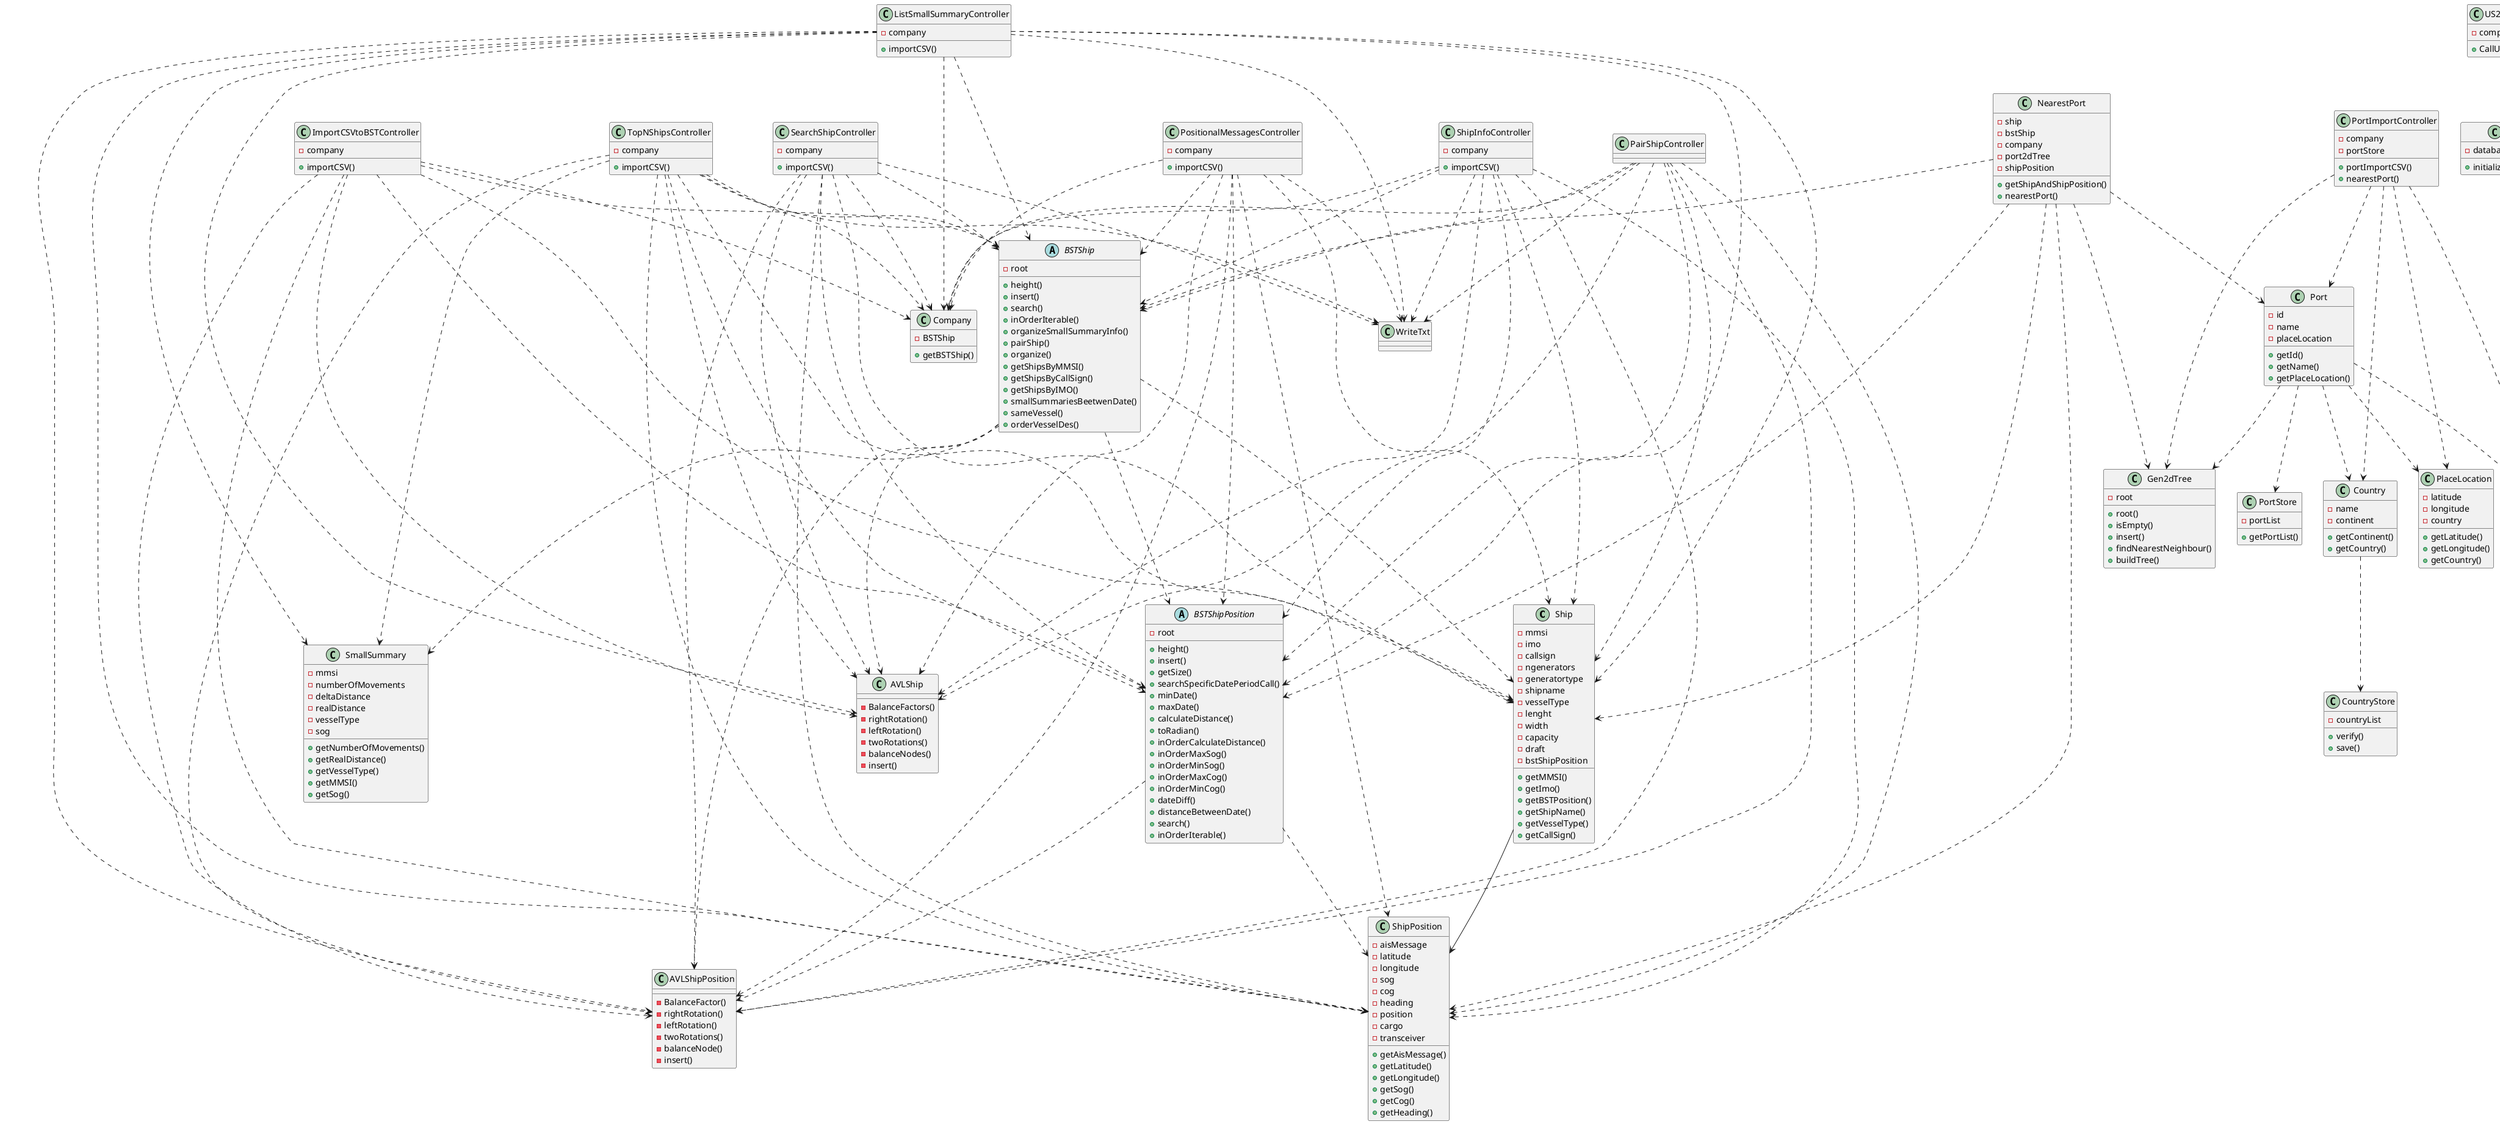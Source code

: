 @startuml
'https://plantuml.com/class-diagram




class Ship{
-mmsi
-imo
-callsign
-ngenerators
-generatortype
-shipname
-vesselType
-lenght
-width
-capacity
-draft
-bstShipPosition
+getMMSI()
+getImo()
+getBSTPosition()
+getShipName()
+getVesselType()
+getCallSign()


}

class Company{
-BSTShip
+getBSTShip()
}

class ShipPosition{
-aisMessage
-latitude
-longitude
-sog
-cog
-heading
-position
-cargo
-transceiver
+getAisMessage()
+getLatitude()
+getLongitude()
+getSog()
+getCog()
+getHeading()

}
abstract BSTShip{
-root
+height()
+insert()
+search()
+inOrderIterable()
+organizeSmallSummaryInfo()
+pairShip()
+organize()
+getShipsByMMSI()
+getShipsByCallSign()
+getShipsByIMO()
+smallSummariesBeetwenDate()
+sameVessel()
+orderVesselDes()
}

abstract BSTShipPosition {
-root
+height()
+insert()
+getSize()
+searchSpecificDatePeriodCall()
+minDate()
+maxDate()
+calculateDistance()
+toRadian()
+inOrderCalculateDistance()
+inOrderMaxSog()
+inOrderMinSog()
+inOrderMaxCog()
+inOrderMinCog()
+dateDiff()
+distanceBetweenDate()
+search()
+inOrderIterable()
}
class AVLShip{
-BalanceFactors()
-rightRotation()
-leftRotation()
-twoRotations()
-balanceNodes()
-insert()
}
class AVLShipPosition{
-BalanceFactor()
-rightRotation()
-leftRotation()
-twoRotations()
-balanceNode()
-insert()
}
class SmallSummary{
-mmsi
-numberOfMovements
-deltaDistance
-realDistance
-vesselType
-sog
+getNumberOfMovements()
+getRealDistance()
+getVesselType()
+getMMSI()
+getSog()
}

class ImportCSVtoBSTController{
-company
+importCSV()
}
class ListSmallSummaryController{
-company
+importCSV()
}
class PositionalMessagesController{
-company
+importCSV()
}
class SearchShipController{
-company
+importCSV()
}
class ShipInfoController{
-company
+importCSV()
}
class TopNShipsController{
-company
+importCSV()
}
class NearestPort{
-ship
-bstShip
-company
-port2dTree
-shipPosition
+getShipAndShipPosition()
+nearestPort()
}
class PortImportController{
-company
-portStore
+portImportCSV()
+nearestPort()
}
class US204Controller{
-company
+CallUs204()
}
class US205Controller{
-company
+CallUs205()
}
class US206Controller{
-company
+CallUs206()
}
class US207Controller{
-company
+CallUs207()
}
class US208Controller{
-company
+CallUs208()
}
class US209Controller{
-company
+CallUs209()
}
class US210Controller{
-company
+CallUs210()
}
class US210{
-databaseConnection
+initialize()
}
class US209{
-databaseConnection
+initialize()
}
class US208{
-databaseConnection
+initialize()
}
class US207{
-databaseConnection
+initialize()
}
class US206{
-databaseConnection
+initialize()
}
class US205{
-databaseConnection
+initialize()
}
class US204{
-databaseConnection
+initialize()
}
class Country{
-name
-continent
+getContinent()
+getCountry()
}
class CountryStore{
-countryList
+verify()
+save()
}
class Gen2dTree{
-root
+root()
+isEmpty()
+insert()
+findNearestNeighbour()
+buildTree()

}
class PlaceLocation{
-latitude
-longitude
-country
+getLatitude()
+getLongitude()
+getCountry()
}
class Port{
-id
-name
-placeLocation
+getId()
+getName()
+getPlaceLocation()
}

class Port2dTree{

}
class PortStore{
-portList
+getPortList()
}

US204Controller ..> US204
US205Controller ..> US205
US206Controller ..> US206
US207Controller ..> US207
US208Controller ..> US208
US209Controller ..> US209
US210Controller ..> US210


PortImportController ..> Port
PortImportController ..> Country
PortImportController ..> PlaceLocation
PortImportController ..>Gen2dTree
PortImportController ..>Port2dTree

Port ..> Country
Port ..> PlaceLocation

Port ..>Gen2dTree
Port ..>Port2dTree

Country ..> CountryStore
Port ..> PortStore


NearestPort ..> Ship
NearestPort ..> BSTShip
NearestPort ..> BSTShipPosition
NearestPort ..> ShipPosition
NearestPort ..> Port
NearestPort ..> Gen2dTree


ImportCSVtoBSTController ..> Company
ImportCSVtoBSTController ..> BSTShip
ImportCSVtoBSTController ..> BSTShipPosition 
ImportCSVtoBSTController ..> ShipPosition
ImportCSVtoBSTController ..> AVLShip
ImportCSVtoBSTController ..> AVLShipPosition
ImportCSVtoBSTController ..> Ship


ListSmallSummaryController ...>Company
ListSmallSummaryController ...>BSTShip
ListSmallSummaryController ...>BSTShipPosition
ListSmallSummaryController ...>ShipPosition
ListSmallSummaryController ...>AVLShip
ListSmallSummaryController ...>AVLShipPosition
ListSmallSummaryController ...>Ship
ListSmallSummaryController ...>SmallSummary
ListSmallSummaryController...>WriteTxt


PairShipController ..>Company
PairShipController ..>BSTShip
PairShipController ..>BSTShipPosition
PairShipController ..>ShipPosition
PairShipController ..>Ship
PairShipController ..>AVLShip
PairShipController ..>AVLShipPosition
PairShipController..>WriteTxt


PositionalMessagesController ..>Company
PositionalMessagesController ..>BSTShip
PositionalMessagesController ..>BSTShipPosition
PositionalMessagesController ..>ShipPosition
PositionalMessagesController ..>Ship
PositionalMessagesController ..>AVLShip
PositionalMessagesController ..>AVLShipPosition
PositionalMessagesController..>WriteTxt


SearchShipController..>Company
SearchShipController..>BSTShip
SearchShipController..>BSTShipPosition
SearchShipController..>ShipPosition
SearchShipController..>Ship
SearchShipController..>AVLShip
SearchShipController..>AVLShipPosition
SearchShipController..>WriteTxt


ShipInfoController..>Company
ShipInfoController..>BSTShip
ShipInfoController..>BSTShipPosition
ShipInfoController..>ShipPosition
ShipInfoController..>Ship
ShipInfoController..>AVLShip
ShipInfoController..>AVLShipPosition
ShipInfoController..>WriteTxt


TopNShipsController..>Company
TopNShipsController..>BSTShip
TopNShipsController..>BSTShipPosition
TopNShipsController..>ShipPosition
TopNShipsController..>Ship
TopNShipsController..>AVLShip
TopNShipsController..>AVLShipPosition
TopNShipsController..>SmallSummary
TopNShipsController..>WriteTxt


BSTShip ...>BSTShipPosition
BSTShip ...>Ship
BSTShip ...>SmallSummary
BSTShip ...>AVLShip
BSTShip ...>AVLShipPosition

BSTShipPosition ...>ShipPosition
BSTShipPosition ...> AVLShipPosition

Ship --> ShipPosition
@enduml